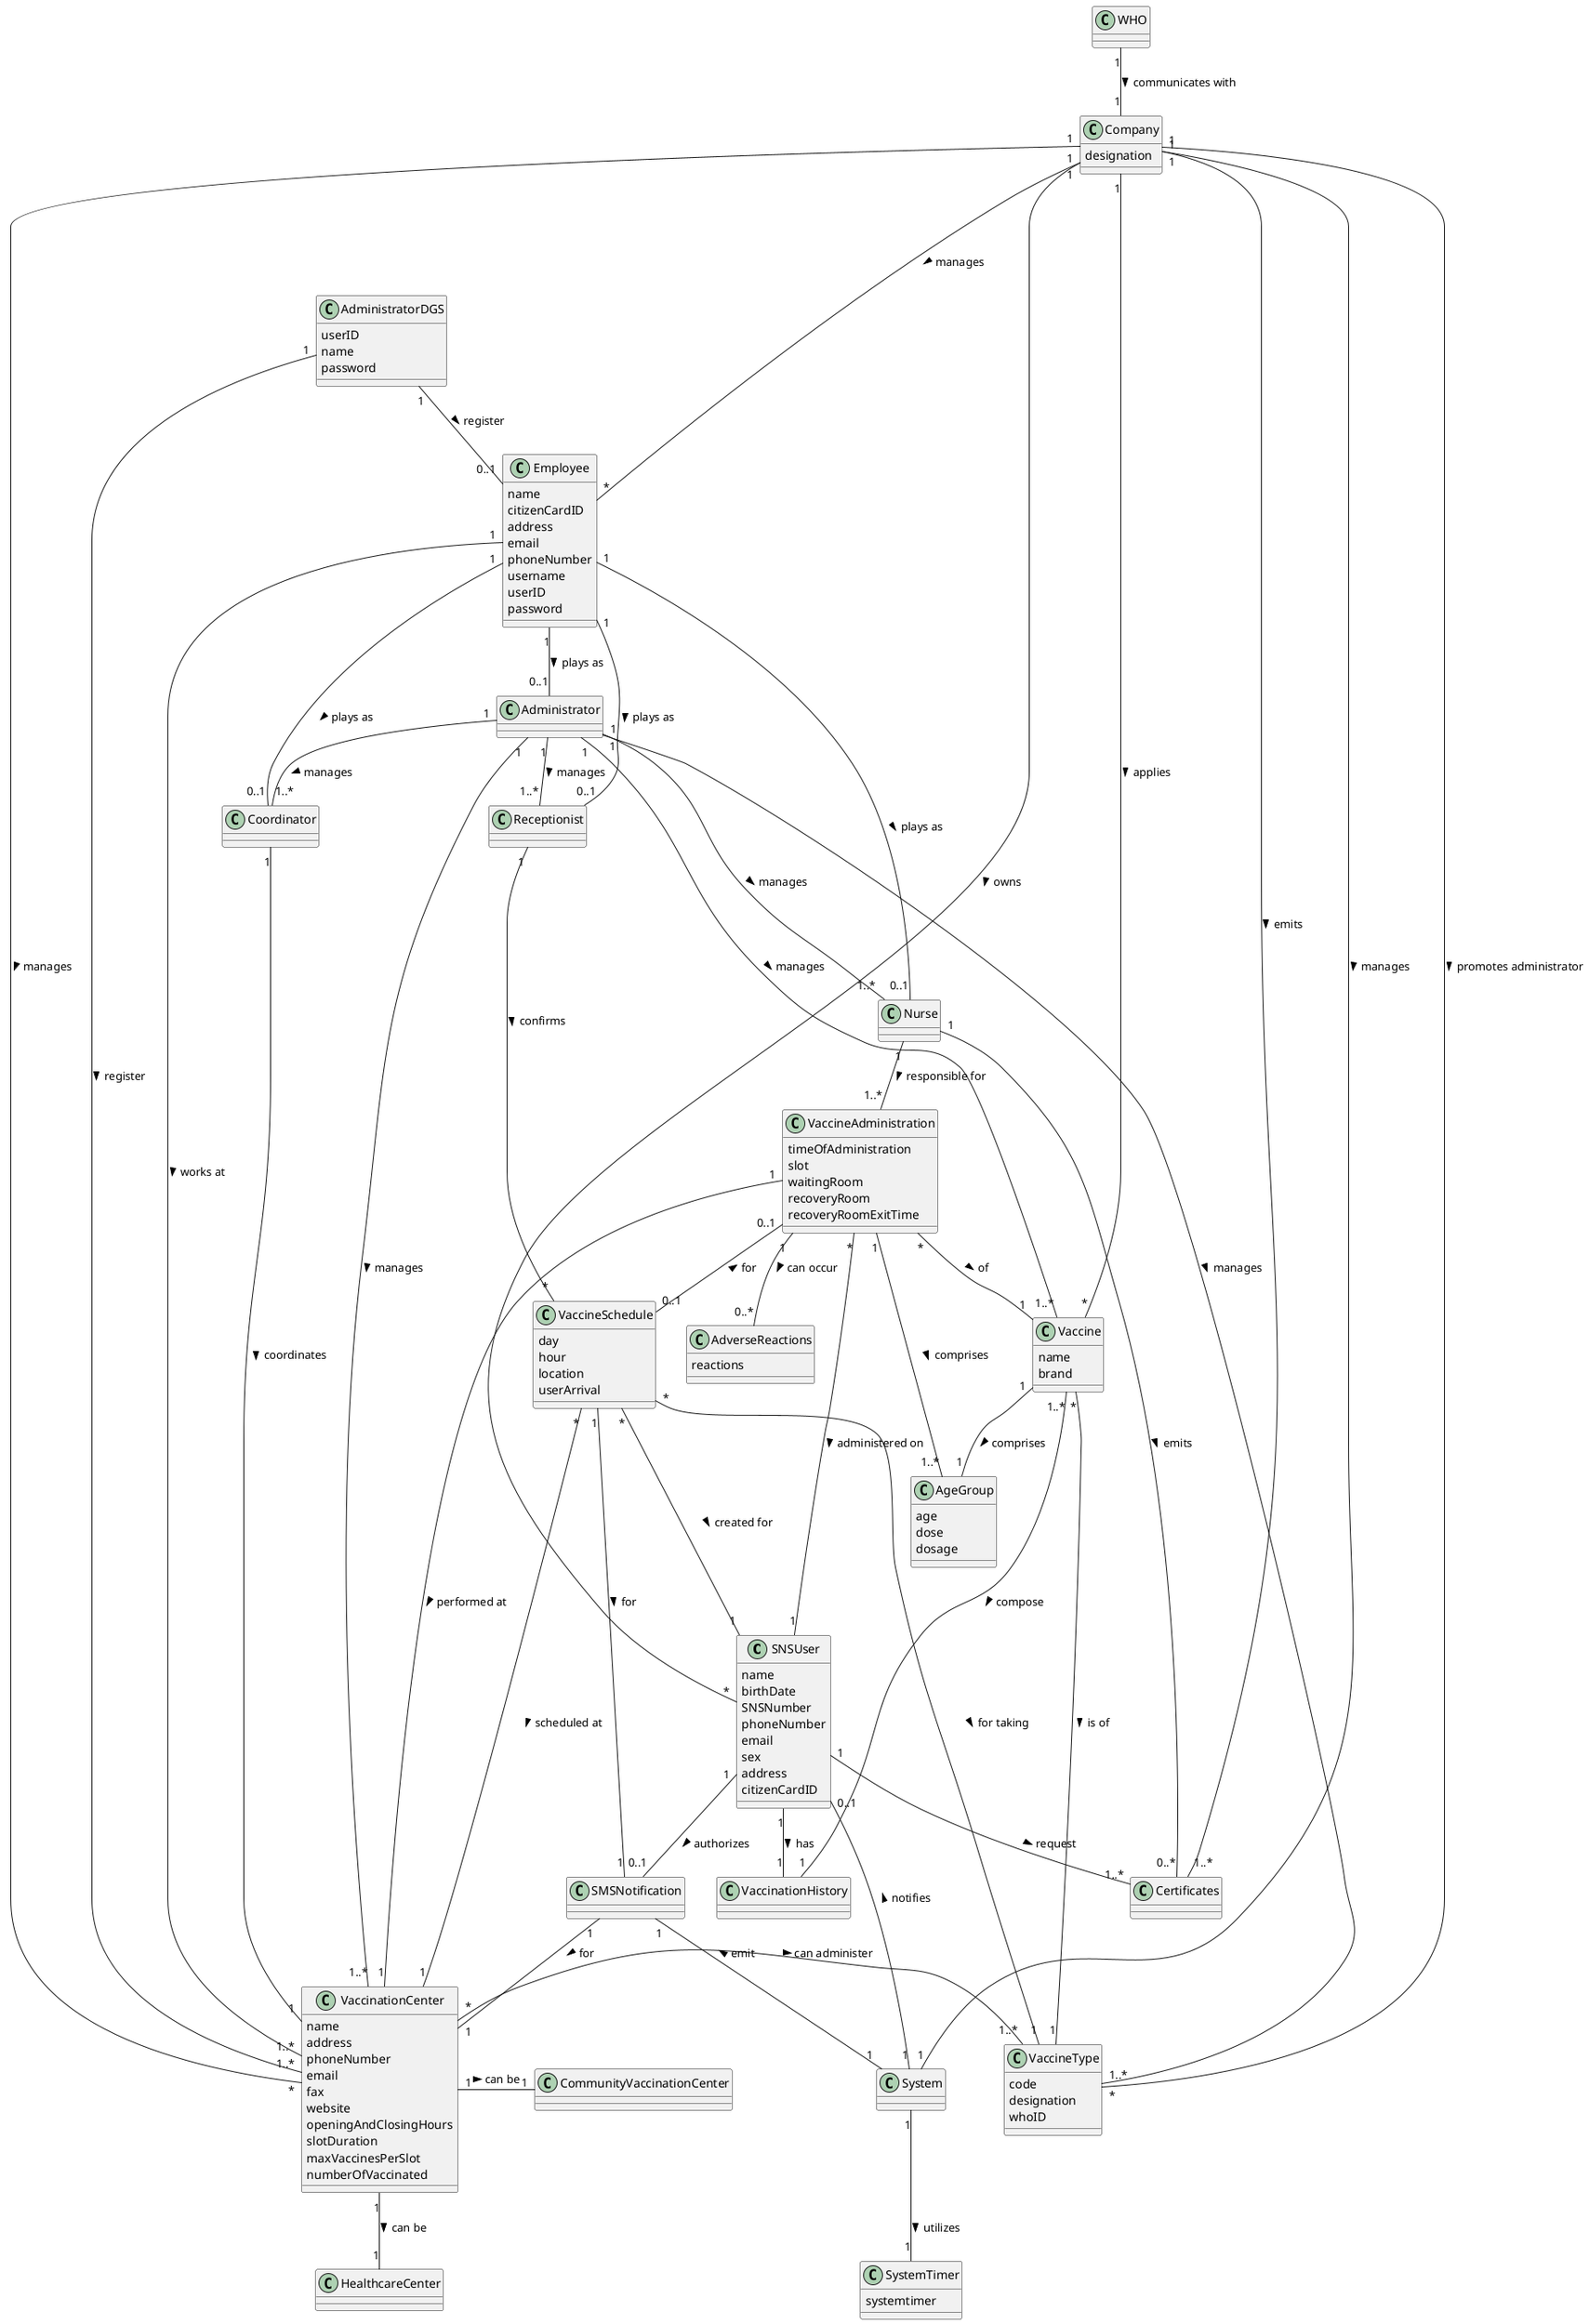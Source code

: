 @startuml
'https://plantuml.com/class-diagram

class SNSUser{
    name
    birthDate
    SNSNumber
    phoneNumber
    email
    sex
    address
    citizenCardID
}

class Employee{
    name
    citizenCardID
    address
    email
    phoneNumber
    username
    userID
    password
}

class Receptionist

class Nurse

class Coordinator

class Administrator

class AdministratorDGS{
    userID
    name
    password
}

class Vaccine{
    name
    brand
}

class VaccineType{
    code
    designation
    whoID
}

class VaccinationCenter{
    name
    address
    phoneNumber
    email
    fax
    website
    openingAndClosingHours
    slotDuration
    maxVaccinesPerSlot
    numberOfVaccinated
}

class CommunityVaccinationCenter

class HealthcareCenter

class VaccineAdministration{
    timeOfAdministration
    slot
    waitingRoom
    recoveryRoom
    recoveryRoomExitTime
}

class AdverseReactions{
    reactions
}

class VaccineSchedule{
    day
    hour
    location
    userArrival
}

class Company{
    designation
}

class Certificates

class System

class SystemTimer{
    systemtimer
}

class AgeGroup{
    age
    dose
    dosage
}

class WHO

class VaccinationHistory

class SMSNotification

SNSUser "1" -- "1..*" Certificates: > request
SNSUser "1" -- "1" VaccinationHistory: > has

Company "1" -- "*" SNSUser: > owns
Company "1" -- "*" VaccineType: > promotes administrator
Company "1" -- "*" Vaccine: > applies
Company "1" ---- "*" VaccinationCenter: > manages
Company "1" -- "1" System: > manages
Company "1" -- "1..*" Certificates: > emits
Company "1" ---- "*" Employee: > manages

WHO "1" -- "1" Company: > communicates with

Administrator "1" ---- "1..*" Nurse: > manages
Administrator "1" -- "1..*" Receptionist: > manages
Administrator "1" -- "1..*" Coordinator: > manages
Administrator "1" -- "1..*" Vaccine: > manages
Administrator "1" -- "1..*" VaccineType: > manages
Administrator "1" -- "1..*" VaccinationCenter: > manages

AdministratorDGS "1" -- "1..*" VaccinationCenter: > register
AdministratorDGS "1" -- "0..1" Employee: > register

Employee "1" -- "0..1" Nurse: > plays as
Employee "1" -- "0..1" Receptionist: > plays as
Employee "1" -- "0..1" Coordinator: > plays as
Employee "1" -- "0..1" Administrator: > plays as
Employee "1" -- "1..*" VaccinationCenter: > works at

Receptionist "1" -- "*" VaccineSchedule: > confirms

Nurse "1" -- "1..*" VaccineAdministration: > responsible for
Nurse "1" - "0..*" Certificates: > emits

Coordinator "1" -- "1" VaccinationCenter: > coordinates

Vaccine "*" -- "1" VaccineType: > is of
Vaccine "1..*" -- "1" VaccinationHistory: > compose
Vaccine "1" -- "1" AgeGroup: > comprises

VaccineSchedule "*" -- "1" VaccineType: > for taking
VaccineSchedule "*" --- "1" SNSUser: > created for
VaccineSchedule "*" -- "1" VaccinationCenter: > scheduled at
VaccineSchedule "1" -- "1" SMSNotification: > for

VaccineAdministration "*" -- "1" SNSUser: > administered on
VaccineAdministration "*" -- "1" Vaccine: > of
VaccineAdministration "0..1" -- "0..1" VaccineSchedule: < for
VaccineAdministration "1" -- "1..*" AgeGroup: > comprises
VaccineAdministration "1" -- "1" VaccinationCenter: > performed at
VaccineAdministration "1" -- "0..*" AdverseReactions: > can occur

VaccinationCenter "1" -- "1" HealthcareCenter: > can be
VaccinationCenter "1" - "1" CommunityVaccinationCenter: > can be
VaccinationCenter "*" - "1..*" VaccineType: > can administer

System "1" -- "0..1" SNSUser: > notifies
System "1" -- "1" SystemTimer: > utilizes

SMSNotification "1" -- "1" System: < emit
SMSNotification "1" -- "1" VaccinationCenter: > for

SNSUser "1" -- "0..1" SMSNotification: > authorizes

@enduml